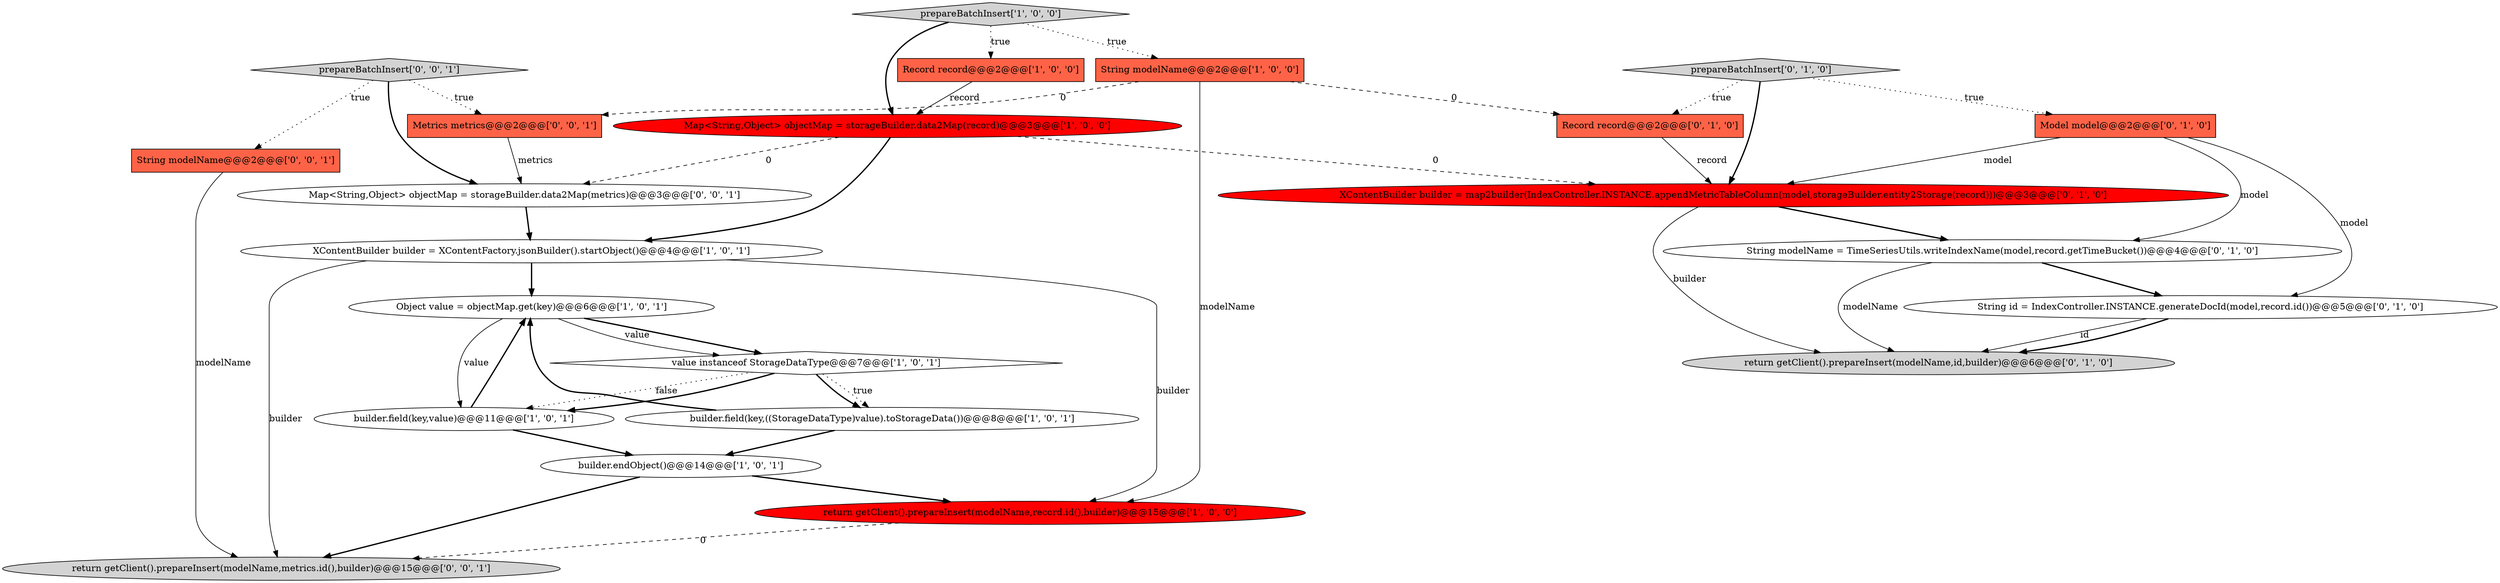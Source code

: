 digraph {
5 [style = filled, label = "Record record@@@2@@@['1', '0', '0']", fillcolor = tomato, shape = box image = "AAA0AAABBB1BBB"];
7 [style = filled, label = "Map<String,Object> objectMap = storageBuilder.data2Map(record)@@@3@@@['1', '0', '0']", fillcolor = red, shape = ellipse image = "AAA1AAABBB1BBB"];
13 [style = filled, label = "Model model@@@2@@@['0', '1', '0']", fillcolor = tomato, shape = box image = "AAA0AAABBB2BBB"];
21 [style = filled, label = "Map<String,Object> objectMap = storageBuilder.data2Map(metrics)@@@3@@@['0', '0', '1']", fillcolor = white, shape = ellipse image = "AAA0AAABBB3BBB"];
8 [style = filled, label = "String modelName@@@2@@@['1', '0', '0']", fillcolor = tomato, shape = box image = "AAA1AAABBB1BBB"];
11 [style = filled, label = "XContentBuilder builder = map2builder(IndexController.INSTANCE.appendMetricTableColumn(model,storageBuilder.entity2Storage(record)))@@@3@@@['0', '1', '0']", fillcolor = red, shape = ellipse image = "AAA1AAABBB2BBB"];
18 [style = filled, label = "String modelName@@@2@@@['0', '0', '1']", fillcolor = tomato, shape = box image = "AAA0AAABBB3BBB"];
20 [style = filled, label = "Metrics metrics@@@2@@@['0', '0', '1']", fillcolor = tomato, shape = box image = "AAA0AAABBB3BBB"];
22 [style = filled, label = "prepareBatchInsert['0', '0', '1']", fillcolor = lightgray, shape = diamond image = "AAA0AAABBB3BBB"];
16 [style = filled, label = "Record record@@@2@@@['0', '1', '0']", fillcolor = tomato, shape = box image = "AAA1AAABBB2BBB"];
3 [style = filled, label = "builder.endObject()@@@14@@@['1', '0', '1']", fillcolor = white, shape = ellipse image = "AAA0AAABBB1BBB"];
19 [style = filled, label = "return getClient().prepareInsert(modelName,metrics.id(),builder)@@@15@@@['0', '0', '1']", fillcolor = lightgray, shape = ellipse image = "AAA0AAABBB3BBB"];
12 [style = filled, label = "return getClient().prepareInsert(modelName,id,builder)@@@6@@@['0', '1', '0']", fillcolor = lightgray, shape = ellipse image = "AAA0AAABBB2BBB"];
15 [style = filled, label = "prepareBatchInsert['0', '1', '0']", fillcolor = lightgray, shape = diamond image = "AAA0AAABBB2BBB"];
17 [style = filled, label = "String modelName = TimeSeriesUtils.writeIndexName(model,record.getTimeBucket())@@@4@@@['0', '1', '0']", fillcolor = white, shape = ellipse image = "AAA0AAABBB2BBB"];
2 [style = filled, label = "value instanceof StorageDataType@@@7@@@['1', '0', '1']", fillcolor = white, shape = diamond image = "AAA0AAABBB1BBB"];
9 [style = filled, label = "prepareBatchInsert['1', '0', '0']", fillcolor = lightgray, shape = diamond image = "AAA0AAABBB1BBB"];
0 [style = filled, label = "builder.field(key,value)@@@11@@@['1', '0', '1']", fillcolor = white, shape = ellipse image = "AAA0AAABBB1BBB"];
1 [style = filled, label = "return getClient().prepareInsert(modelName,record.id(),builder)@@@15@@@['1', '0', '0']", fillcolor = red, shape = ellipse image = "AAA1AAABBB1BBB"];
4 [style = filled, label = "XContentBuilder builder = XContentFactory.jsonBuilder().startObject()@@@4@@@['1', '0', '1']", fillcolor = white, shape = ellipse image = "AAA0AAABBB1BBB"];
14 [style = filled, label = "String id = IndexController.INSTANCE.generateDocId(model,record.id())@@@5@@@['0', '1', '0']", fillcolor = white, shape = ellipse image = "AAA0AAABBB2BBB"];
10 [style = filled, label = "Object value = objectMap.get(key)@@@6@@@['1', '0', '1']", fillcolor = white, shape = ellipse image = "AAA0AAABBB1BBB"];
6 [style = filled, label = "builder.field(key,((StorageDataType)value).toStorageData())@@@8@@@['1', '0', '1']", fillcolor = white, shape = ellipse image = "AAA0AAABBB1BBB"];
0->3 [style = bold, label=""];
4->10 [style = bold, label=""];
6->3 [style = bold, label=""];
8->16 [style = dashed, label="0"];
8->1 [style = solid, label="modelName"];
7->21 [style = dashed, label="0"];
22->18 [style = dotted, label="true"];
3->1 [style = bold, label=""];
2->6 [style = bold, label=""];
5->7 [style = solid, label="record"];
20->21 [style = solid, label="metrics"];
1->19 [style = dashed, label="0"];
8->20 [style = dashed, label="0"];
7->11 [style = dashed, label="0"];
22->21 [style = bold, label=""];
4->1 [style = solid, label="builder"];
7->4 [style = bold, label=""];
2->0 [style = dotted, label="false"];
15->16 [style = dotted, label="true"];
9->7 [style = bold, label=""];
14->12 [style = solid, label="id"];
13->14 [style = solid, label="model"];
15->13 [style = dotted, label="true"];
13->11 [style = solid, label="model"];
9->8 [style = dotted, label="true"];
0->10 [style = bold, label=""];
2->0 [style = bold, label=""];
22->20 [style = dotted, label="true"];
15->11 [style = bold, label=""];
3->19 [style = bold, label=""];
17->14 [style = bold, label=""];
2->6 [style = dotted, label="true"];
13->17 [style = solid, label="model"];
6->10 [style = bold, label=""];
14->12 [style = bold, label=""];
16->11 [style = solid, label="record"];
18->19 [style = solid, label="modelName"];
11->17 [style = bold, label=""];
4->19 [style = solid, label="builder"];
10->2 [style = bold, label=""];
11->12 [style = solid, label="builder"];
10->0 [style = solid, label="value"];
10->2 [style = solid, label="value"];
21->4 [style = bold, label=""];
17->12 [style = solid, label="modelName"];
9->5 [style = dotted, label="true"];
}
